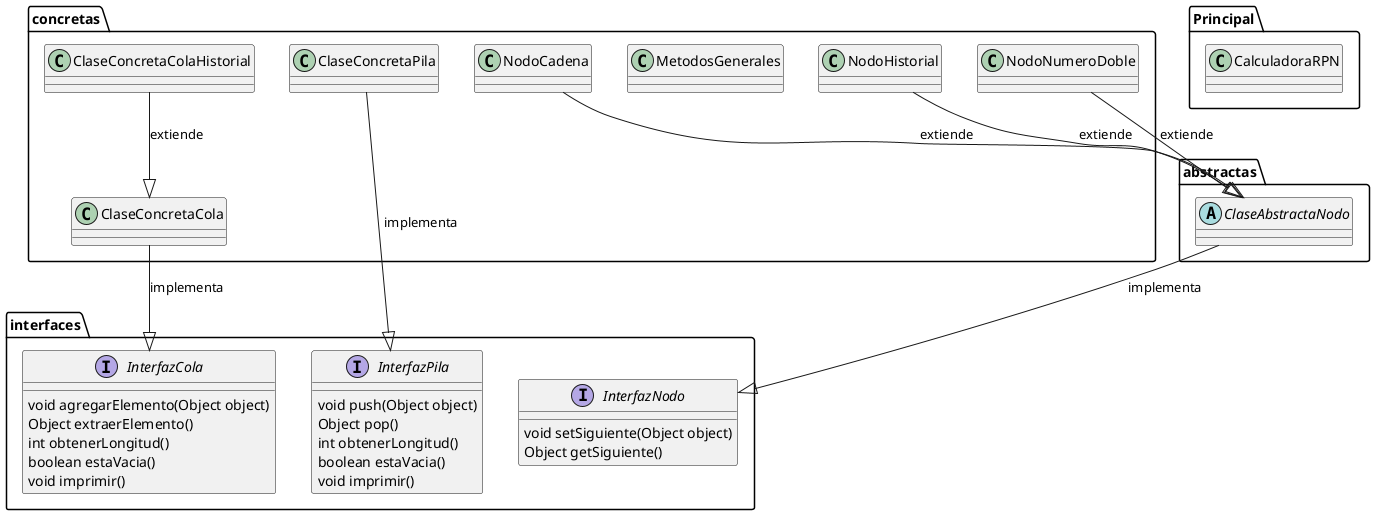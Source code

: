 @startuml
abstract class abstractas.ClaseAbstractaNodo
class Principal.CalculadoraRPN
class concretas.ClaseConcretaCola
class concretas.ClaseConcretaColaHistorial
class concretas.ClaseConcretaPila
class concretas.MetodosGenerales
class concretas.NodoCadena
class concretas.NodoHistorial
class concretas.NodoNumeroDoble
interface interfaces.InterfazCola{
    void agregarElemento(Object object)
    Object extraerElemento()
    int obtenerLongitud()
    boolean estaVacia()
    void imprimir()
}
interface interfaces.InterfazNodo{
    void setSiguiente(Object object)
    Object getSiguiente()
}
interface interfaces.InterfazPila{
    void push(Object object)
    Object pop()
    int obtenerLongitud()
    boolean estaVacia()
    void imprimir()
}
abstractas.ClaseAbstractaNodo --|> interfaces.InterfazNodo : implementa
concretas.ClaseConcretaCola --|> interfaces.InterfazCola : implementa
concretas.ClaseConcretaColaHistorial --|> concretas.ClaseConcretaCola : extiende
concretas.ClaseConcretaPila --|> interfaces.InterfazPila : implementa
concretas.NodoCadena --|> abstractas.ClaseAbstractaNodo : extiende
concretas.NodoHistorial --|> abstractas.ClaseAbstractaNodo : extiende
concretas.NodoNumeroDoble --|> abstractas.ClaseAbstractaNodo : extiende
@enduml